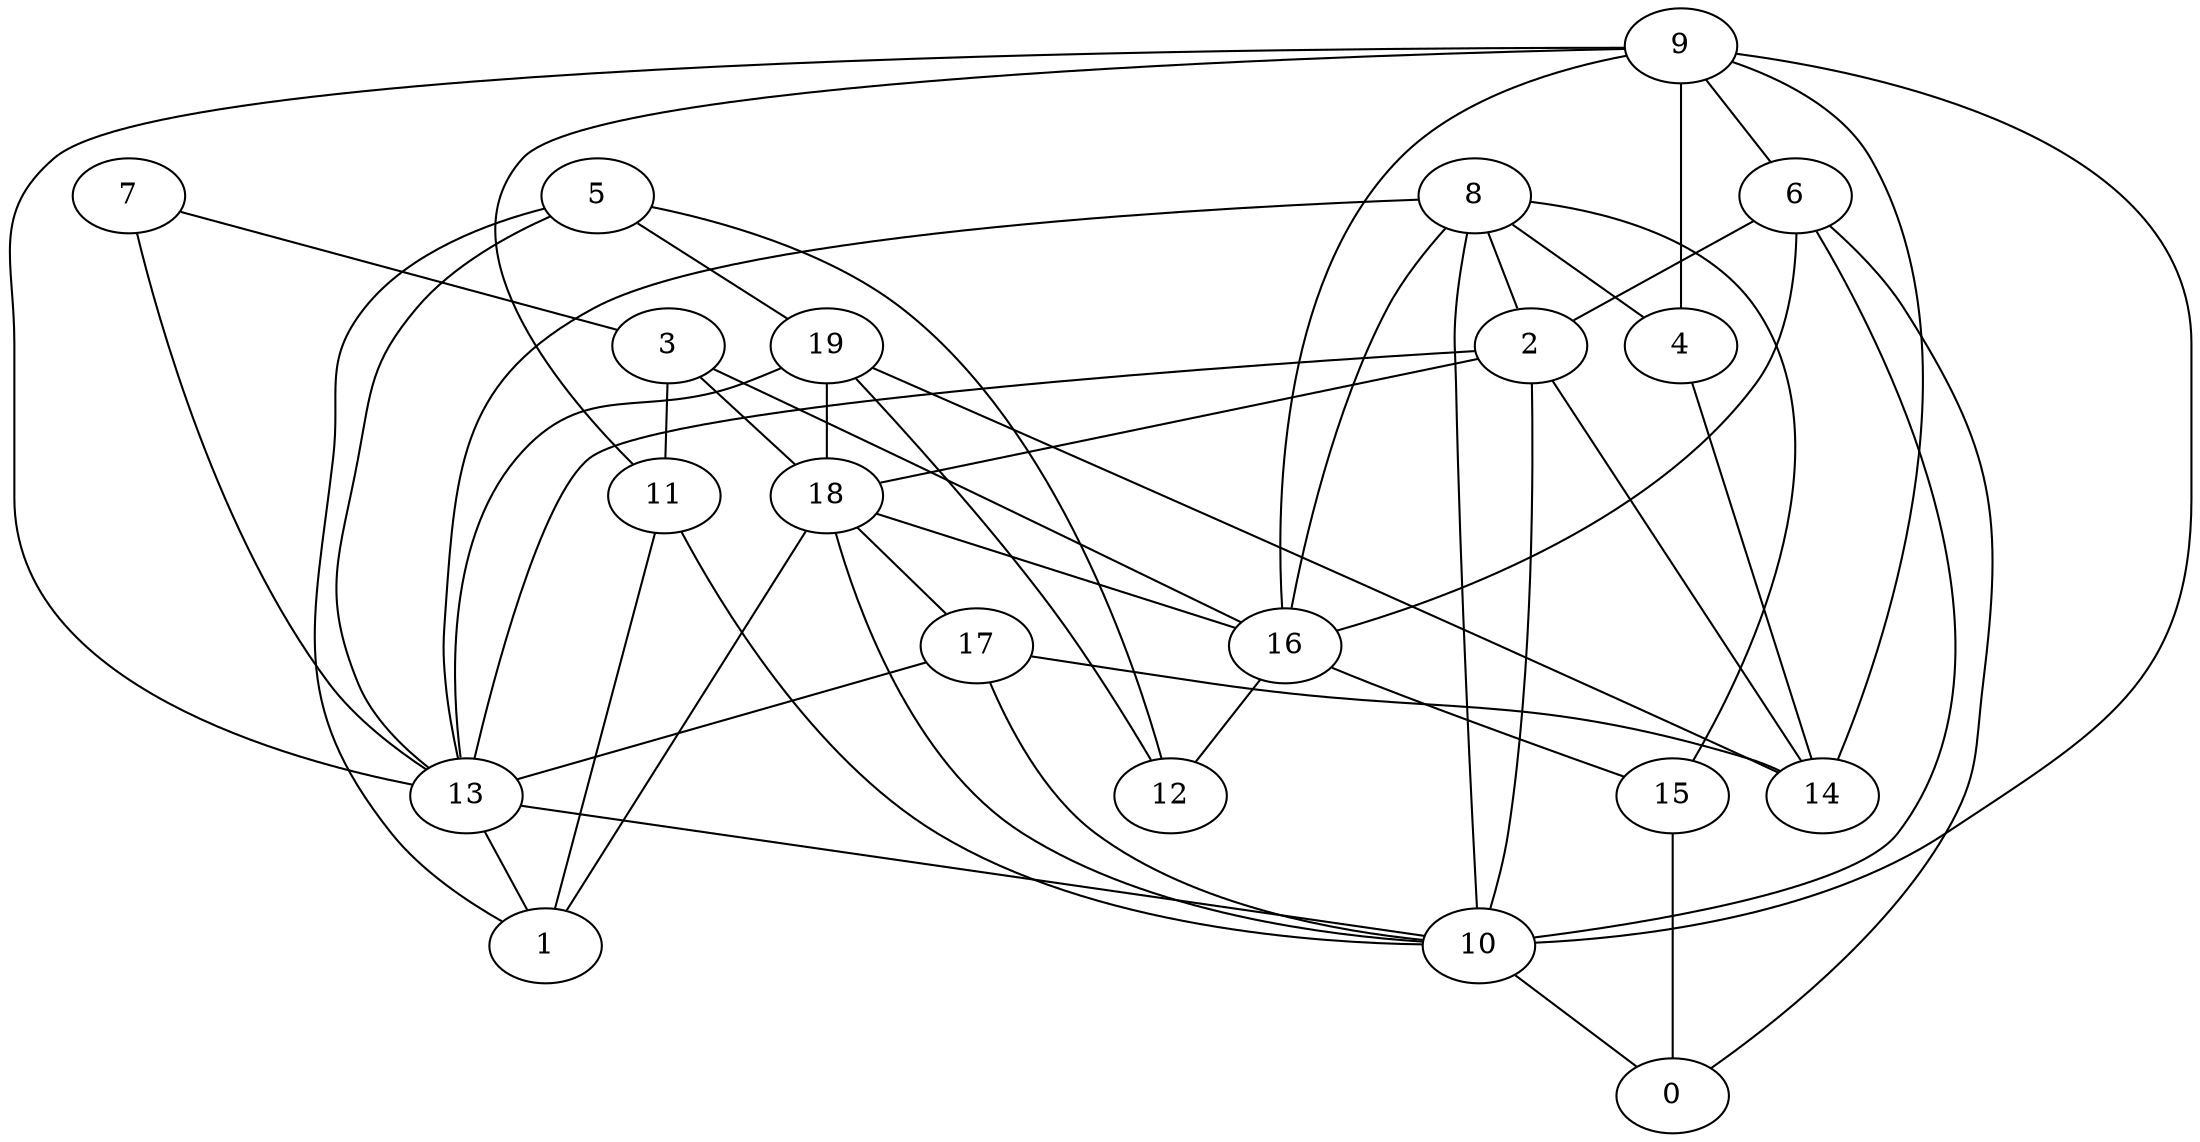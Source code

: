 digraph GG_graph {

subgraph G_graph {
edge [color = black]
"5" -> "12" [dir = none]
"5" -> "13" [dir = none]
"8" -> "4" [dir = none]
"8" -> "10" [dir = none]
"7" -> "13" [dir = none]
"17" -> "13" [dir = none]
"16" -> "15" [dir = none]
"3" -> "18" [dir = none]
"2" -> "10" [dir = none]
"2" -> "18" [dir = none]
"15" -> "0" [dir = none]
"13" -> "1" [dir = none]
"19" -> "18" [dir = none]
"6" -> "2" [dir = none]
"18" -> "1" [dir = none]
"18" -> "16" [dir = none]
"11" -> "10" [dir = none]
"9" -> "14" [dir = none]
"9" -> "6" [dir = none]
"19" -> "14" [dir = none]
"6" -> "0" [dir = none]
"6" -> "10" [dir = none]
"9" -> "11" [dir = none]
"9" -> "4" [dir = none]
"8" -> "2" [dir = none]
"13" -> "10" [dir = none]
"8" -> "16" [dir = none]
"9" -> "16" [dir = none]
"3" -> "11" [dir = none]
"9" -> "13" [dir = none]
"19" -> "12" [dir = none]
"4" -> "14" [dir = none]
"10" -> "0" [dir = none]
"6" -> "16" [dir = none]
"2" -> "14" [dir = none]
"9" -> "10" [dir = none]
"5" -> "1" [dir = none]
"5" -> "19" [dir = none]
"7" -> "3" [dir = none]
"19" -> "13" [dir = none]
"2" -> "13" [dir = none]
"18" -> "17" [dir = none]
"8" -> "13" [dir = none]
"17" -> "10" [dir = none]
"16" -> "12" [dir = none]
"8" -> "15" [dir = none]
"18" -> "10" [dir = none]
"3" -> "16" [dir = none]
"11" -> "1" [dir = none]
"17" -> "14" [dir = none]
}

}
